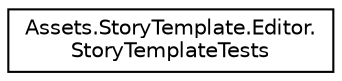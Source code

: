 digraph "Graphical Class Hierarchy"
{
  edge [fontname="Helvetica",fontsize="10",labelfontname="Helvetica",labelfontsize="10"];
  node [fontname="Helvetica",fontsize="10",shape=record];
  rankdir="LR";
  Node1 [label="Assets.StoryTemplate.Editor.\lStoryTemplateTests",height=0.2,width=0.4,color="black", fillcolor="white", style="filled",URL="$d7/d72/classAssets_1_1StoryTemplate_1_1Editor_1_1StoryTemplateTests.html"];
}
